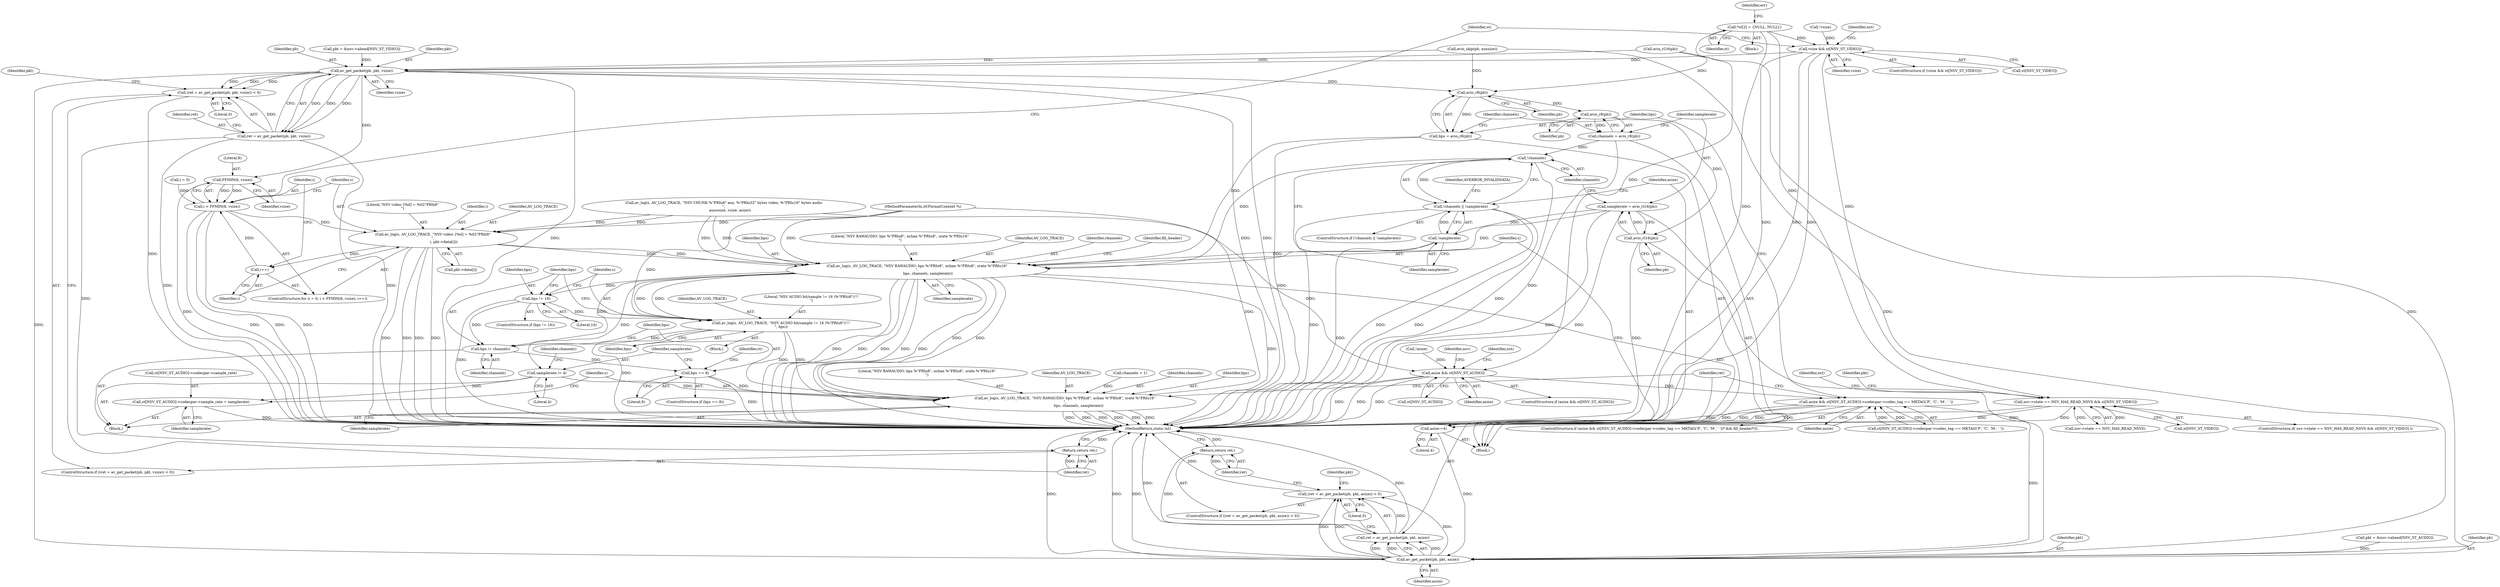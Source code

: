 digraph "0_libav_fe6eea99efac66839052af547426518efd970b24@pointer" {
"1000133" [label="(Call,*st[2] = {NULL, NULL})"];
"1000357" [label="(Call,vsize && st[NSV_ST_VIDEO])"];
"1000382" [label="(Call,av_get_packet(pb, pkt, vsize))"];
"1000379" [label="(Call,(ret = av_get_packet(pb, pkt, vsize)) < 0)"];
"1000380" [label="(Call,ret = av_get_packet(pb, pkt, vsize))"];
"1000387" [label="(Return,return ret;)"];
"1000423" [label="(Call,FFMIN(8, vsize))"];
"1000421" [label="(Call,i < FFMIN(8, vsize))"];
"1000428" [label="(Call,av_log(s, AV_LOG_TRACE, \"NSV video: [%d] = %02\"PRIx8\"\n\",\n                   i, pkt->data[i]))"];
"1000426" [label="(Call,i++)"];
"1000517" [label="(Call,av_log(s, AV_LOG_TRACE, \"NSV RAWAUDIO: bps %\"PRIu8\", nchan %\"PRIu8\", srate %\"PRIu16\"\n\",\n                   bps, channels, samplerate))"];
"1000535" [label="(Call,bps != 16)"];
"1000539" [label="(Call,av_log(s, AV_LOG_TRACE, \"NSV AUDIO bit/sample != 16 (%\"PRIu8\")!!!\n\", bps))"];
"1000544" [label="(Call,bps /= channels)"];
"1000548" [label="(Call,bps == 8)"];
"1000584" [label="(Call,av_log(s, AV_LOG_TRACE, \"NSV RAWAUDIO: bps %\"PRIu8\", nchan %\"PRIu8\", srate %\"PRIu16\"\n\",\n                        bps, channels, samplerate))"];
"1000560" [label="(Call,samplerate /= 4)"];
"1000575" [label="(Call,st[NSV_ST_AUDIO]->codecpar->sample_rate = samplerate)"];
"1000496" [label="(Call,avio_r8(pb))"];
"1000494" [label="(Call,bps = avio_r8(pb))"];
"1000500" [label="(Call,avio_r8(pb))"];
"1000498" [label="(Call,channels = avio_r8(pb))"];
"1000508" [label="(Call,!channels)"];
"1000507" [label="(Call,!channels || !samplerate)"];
"1000504" [label="(Call,avio_rl16(pb))"];
"1000502" [label="(Call,samplerate = avio_rl16(pb))"];
"1000510" [label="(Call,!samplerate)"];
"1000595" [label="(Call,av_get_packet(pb, pkt, asize))"];
"1000592" [label="(Call,(ret = av_get_packet(pb, pkt, asize)) < 0)"];
"1000593" [label="(Call,ret = av_get_packet(pb, pkt, asize))"];
"1000600" [label="(Return,return ret;)"];
"1000624" [label="(Call,nsv->state == NSV_HAS_READ_NSVS && st[NSV_ST_VIDEO])"];
"1000453" [label="(Call,asize && st[NSV_ST_AUDIO])"];
"1000475" [label="(Call,asize && st[NSV_ST_AUDIO]->codecpar->codec_tag == MKTAG('P', 'C', 'M', ' '))"];
"1000514" [label="(Call,asize-=4)"];
"1000426" [label="(Call,i++)"];
"1000584" [label="(Call,av_log(s, AV_LOG_TRACE, \"NSV RAWAUDIO: bps %\"PRIu8\", nchan %\"PRIu8\", srate %\"PRIu16\"\n\",\n                        bps, channels, samplerate))"];
"1000453" [label="(Call,asize && st[NSV_ST_AUDIO])"];
"1000636" [label="(Identifier,pkt)"];
"1000384" [label="(Identifier,pkt)"];
"1000494" [label="(Call,bps = avio_r8(pb))"];
"1000427" [label="(Identifier,i)"];
"1000521" [label="(Identifier,bps)"];
"1000601" [label="(Identifier,ret)"];
"1000587" [label="(Literal,\"NSV RAWAUDIO: bps %\"PRIu8\", nchan %\"PRIu8\", srate %\"PRIu16\"\n\")"];
"1000357" [label="(Call,vsize && st[NSV_ST_VIDEO])"];
"1000490" [label="(Block,)"];
"1000381" [label="(Identifier,ret)"];
"1000562" [label="(Literal,4)"];
"1000586" [label="(Identifier,AV_LOG_TRACE)"];
"1000475" [label="(Call,asize && st[NSV_ST_AUDIO]->codecpar->codec_tag == MKTAG('P', 'C', 'M', ' '))"];
"1000133" [label="(Call,*st[2] = {NULL, NULL})"];
"1000550" [label="(Literal,8)"];
"1000358" [label="(Identifier,vsize)"];
"1000547" [label="(ControlStructure,if (bps == 8))"];
"1000585" [label="(Identifier,s)"];
"1000545" [label="(Identifier,bps)"];
"1000356" [label="(ControlStructure,if (vsize && st[NSV_ST_VIDEO]))"];
"1000460" [label="(Identifier,nst)"];
"1000576" [label="(Call,st[NSV_ST_AUDIO]->codecpar->sample_rate)"];
"1000440" [label="(Identifier,st)"];
"1000564" [label="(Identifier,channels)"];
"1000598" [label="(Identifier,asize)"];
"1000546" [label="(Identifier,channels)"];
"1000117" [label="(MethodParameterIn,AVFormatContext *s)"];
"1000386" [label="(Literal,0)"];
"1000496" [label="(Call,avio_r8(pb))"];
"1000385" [label="(Identifier,vsize)"];
"1000563" [label="(Call,channels = 1)"];
"1000510" [label="(Call,!samplerate)"];
"1000501" [label="(Identifier,pb)"];
"1000513" [label="(Identifier,AVERROR_INVALIDDATA)"];
"1000543" [label="(Identifier,bps)"];
"1000421" [label="(Call,i < FFMIN(8, vsize))"];
"1000455" [label="(Call,st[NSV_ST_AUDIO])"];
"1000515" [label="(Identifier,asize)"];
"1000623" [label="(ControlStructure,if( nsv->state == NSV_HAS_READ_NSVS && st[NSV_ST_VIDEO] ))"];
"1000593" [label="(Call,ret = av_get_packet(pb, pkt, asize))"];
"1000520" [label="(Literal,\"NSV RAWAUDIO: bps %\"PRIu8\", nchan %\"PRIu8\", srate %\"PRIu16\"\n\")"];
"1000597" [label="(Identifier,pkt)"];
"1000544" [label="(Call,bps /= channels)"];
"1000242" [label="(Call,avio_rl16(pb))"];
"1000424" [label="(Literal,8)"];
"1000391" [label="(Identifier,pkt)"];
"1000548" [label="(Call,bps == 8)"];
"1000429" [label="(Identifier,s)"];
"1000418" [label="(Call,i = 0)"];
"1000561" [label="(Identifier,samplerate)"];
"1000499" [label="(Identifier,channels)"];
"1000624" [label="(Call,nsv->state == NSV_HAS_READ_NSVS && st[NSV_ST_VIDEO])"];
"1000428" [label="(Call,av_log(s, AV_LOG_TRACE, \"NSV video: [%d] = %02\"PRIx8\"\n\",\n                   i, pkt->data[i]))"];
"1000534" [label="(ControlStructure,if (bps != 16))"];
"1000519" [label="(Identifier,AV_LOG_TRACE)"];
"1000595" [label="(Call,av_get_packet(pb, pkt, asize))"];
"1000417" [label="(ControlStructure,for (i = 0; i < FFMIN(8, vsize); i++))"];
"1000387" [label="(Return,return ret;)"];
"1000431" [label="(Literal,\"NSV video: [%d] = %02\"PRIx8\"\n\")"];
"1000380" [label="(Call,ret = av_get_packet(pb, pkt, vsize))"];
"1000425" [label="(Identifier,vsize)"];
"1000134" [label="(Identifier,st)"];
"1000516" [label="(Literal,4)"];
"1000119" [label="(Block,)"];
"1000591" [label="(ControlStructure,if ((ret = av_get_packet(pb, pkt, asize)) < 0))"];
"1000508" [label="(Call,!channels)"];
"1000502" [label="(Call,samplerate = avio_rl16(pb))"];
"1000575" [label="(Call,st[NSV_ST_AUDIO]->codecpar->sample_rate = samplerate)"];
"1000305" [label="(Call,!asize)"];
"1000679" [label="(Identifier,nst)"];
"1000688" [label="(MethodReturn,static int)"];
"1000560" [label="(Call,samplerate /= 4)"];
"1000540" [label="(Identifier,s)"];
"1000379" [label="(Call,(ret = av_get_packet(pb, pkt, vsize)) < 0)"];
"1000583" [label="(Identifier,samplerate)"];
"1000514" [label="(Call,asize-=4)"];
"1000541" [label="(Identifier,AV_LOG_TRACE)"];
"1000422" [label="(Identifier,i)"];
"1000683" [label="(Identifier,nsv)"];
"1000625" [label="(Call,nsv->state == NSV_HAS_READ_NSVS)"];
"1000511" [label="(Identifier,samplerate)"];
"1000498" [label="(Call,channels = avio_r8(pb))"];
"1000522" [label="(Identifier,channels)"];
"1000383" [label="(Identifier,pb)"];
"1000500" [label="(Call,avio_r8(pb))"];
"1000388" [label="(Identifier,ret)"];
"1000526" [label="(Block,)"];
"1000630" [label="(Call,st[NSV_ST_VIDEO])"];
"1000538" [label="(Block,)"];
"1000474" [label="(ControlStructure,if (asize && st[NSV_ST_AUDIO]->codecpar->codec_tag == MKTAG('P', 'C', 'M', ' ')/* && fill_header*/))"];
"1000140" [label="(Identifier,err)"];
"1000466" [label="(Call,pkt = &nsv->ahead[NSV_ST_AUDIO])"];
"1000599" [label="(Literal,0)"];
"1000378" [label="(ControlStructure,if ((ret = av_get_packet(pb, pkt, vsize)) < 0))"];
"1000433" [label="(Call,pkt->data[i])"];
"1000382" [label="(Call,av_get_packet(pb, pkt, vsize))"];
"1000549" [label="(Identifier,bps)"];
"1000506" [label="(ControlStructure,if (!channels || !samplerate))"];
"1000594" [label="(Identifier,ret)"];
"1000523" [label="(Identifier,samplerate)"];
"1000542" [label="(Literal,\"NSV AUDIO bit/sample != 16 (%\"PRIu8\")!!!\n\")"];
"1000505" [label="(Identifier,pb)"];
"1000303" [label="(Call,!vsize)"];
"1000256" [label="(Call,av_log(s, AV_LOG_TRACE, \"NSV CHUNK %\"PRIu8\" aux, %\"PRIu32\" bytes video, %\"PRIu16\" bytes audio\n\",\n           auxcount, vsize, asize))"];
"1000600" [label="(Return,return ret;)"];
"1000370" [label="(Call,pkt = &nsv->ahead[NSV_ST_VIDEO])"];
"1000517" [label="(Call,av_log(s, AV_LOG_TRACE, \"NSV RAWAUDIO: bps %\"PRIu8\", nchan %\"PRIu8\", srate %\"PRIu16\"\n\",\n                   bps, channels, samplerate))"];
"1000535" [label="(Call,bps != 16)"];
"1000590" [label="(Identifier,samplerate)"];
"1000476" [label="(Identifier,asize)"];
"1000477" [label="(Call,st[NSV_ST_AUDIO]->codecpar->codec_tag == MKTAG('P', 'C', 'M', ' '))"];
"1000282" [label="(Call,avio_skip(pb, auxsize))"];
"1000495" [label="(Identifier,bps)"];
"1000537" [label="(Literal,16)"];
"1000423" [label="(Call,FFMIN(8, vsize))"];
"1000518" [label="(Identifier,s)"];
"1000454" [label="(Identifier,asize)"];
"1000536" [label="(Identifier,bps)"];
"1000596" [label="(Identifier,pb)"];
"1000589" [label="(Identifier,channels)"];
"1000509" [label="(Identifier,channels)"];
"1000497" [label="(Identifier,pb)"];
"1000432" [label="(Identifier,i)"];
"1000588" [label="(Identifier,bps)"];
"1000452" [label="(ControlStructure,if (asize && st[NSV_ST_AUDIO]))"];
"1000364" [label="(Identifier,nst)"];
"1000507" [label="(Call,!channels || !samplerate)"];
"1000525" [label="(Identifier,fill_header)"];
"1000359" [label="(Call,st[NSV_ST_VIDEO])"];
"1000592" [label="(Call,(ret = av_get_packet(pb, pkt, asize)) < 0)"];
"1000604" [label="(Identifier,pkt)"];
"1000555" [label="(Identifier,st)"];
"1000503" [label="(Identifier,samplerate)"];
"1000430" [label="(Identifier,AV_LOG_TRACE)"];
"1000539" [label="(Call,av_log(s, AV_LOG_TRACE, \"NSV AUDIO bit/sample != 16 (%\"PRIu8\")!!!\n\", bps))"];
"1000504" [label="(Call,avio_rl16(pb))"];
"1000133" -> "1000119"  [label="AST: "];
"1000133" -> "1000134"  [label="CFG: "];
"1000134" -> "1000133"  [label="AST: "];
"1000140" -> "1000133"  [label="CFG: "];
"1000133" -> "1000688"  [label="DDG: "];
"1000133" -> "1000357"  [label="DDG: "];
"1000133" -> "1000453"  [label="DDG: "];
"1000133" -> "1000624"  [label="DDG: "];
"1000357" -> "1000356"  [label="AST: "];
"1000357" -> "1000358"  [label="CFG: "];
"1000357" -> "1000359"  [label="CFG: "];
"1000358" -> "1000357"  [label="AST: "];
"1000359" -> "1000357"  [label="AST: "];
"1000364" -> "1000357"  [label="CFG: "];
"1000440" -> "1000357"  [label="CFG: "];
"1000357" -> "1000688"  [label="DDG: "];
"1000357" -> "1000688"  [label="DDG: "];
"1000357" -> "1000688"  [label="DDG: "];
"1000303" -> "1000357"  [label="DDG: "];
"1000357" -> "1000382"  [label="DDG: "];
"1000357" -> "1000624"  [label="DDG: "];
"1000382" -> "1000380"  [label="AST: "];
"1000382" -> "1000385"  [label="CFG: "];
"1000383" -> "1000382"  [label="AST: "];
"1000384" -> "1000382"  [label="AST: "];
"1000385" -> "1000382"  [label="AST: "];
"1000380" -> "1000382"  [label="CFG: "];
"1000382" -> "1000688"  [label="DDG: "];
"1000382" -> "1000688"  [label="DDG: "];
"1000382" -> "1000688"  [label="DDG: "];
"1000382" -> "1000379"  [label="DDG: "];
"1000382" -> "1000379"  [label="DDG: "];
"1000382" -> "1000379"  [label="DDG: "];
"1000382" -> "1000380"  [label="DDG: "];
"1000382" -> "1000380"  [label="DDG: "];
"1000382" -> "1000380"  [label="DDG: "];
"1000282" -> "1000382"  [label="DDG: "];
"1000242" -> "1000382"  [label="DDG: "];
"1000370" -> "1000382"  [label="DDG: "];
"1000382" -> "1000423"  [label="DDG: "];
"1000382" -> "1000496"  [label="DDG: "];
"1000382" -> "1000595"  [label="DDG: "];
"1000379" -> "1000378"  [label="AST: "];
"1000379" -> "1000386"  [label="CFG: "];
"1000380" -> "1000379"  [label="AST: "];
"1000386" -> "1000379"  [label="AST: "];
"1000388" -> "1000379"  [label="CFG: "];
"1000391" -> "1000379"  [label="CFG: "];
"1000379" -> "1000688"  [label="DDG: "];
"1000380" -> "1000379"  [label="DDG: "];
"1000381" -> "1000380"  [label="AST: "];
"1000386" -> "1000380"  [label="CFG: "];
"1000380" -> "1000688"  [label="DDG: "];
"1000380" -> "1000688"  [label="DDG: "];
"1000380" -> "1000387"  [label="DDG: "];
"1000387" -> "1000378"  [label="AST: "];
"1000387" -> "1000388"  [label="CFG: "];
"1000388" -> "1000387"  [label="AST: "];
"1000688" -> "1000387"  [label="CFG: "];
"1000387" -> "1000688"  [label="DDG: "];
"1000388" -> "1000387"  [label="DDG: "];
"1000423" -> "1000421"  [label="AST: "];
"1000423" -> "1000425"  [label="CFG: "];
"1000424" -> "1000423"  [label="AST: "];
"1000425" -> "1000423"  [label="AST: "];
"1000421" -> "1000423"  [label="CFG: "];
"1000423" -> "1000688"  [label="DDG: "];
"1000423" -> "1000421"  [label="DDG: "];
"1000423" -> "1000421"  [label="DDG: "];
"1000421" -> "1000417"  [label="AST: "];
"1000422" -> "1000421"  [label="AST: "];
"1000429" -> "1000421"  [label="CFG: "];
"1000440" -> "1000421"  [label="CFG: "];
"1000421" -> "1000688"  [label="DDG: "];
"1000421" -> "1000688"  [label="DDG: "];
"1000421" -> "1000688"  [label="DDG: "];
"1000426" -> "1000421"  [label="DDG: "];
"1000418" -> "1000421"  [label="DDG: "];
"1000421" -> "1000428"  [label="DDG: "];
"1000428" -> "1000417"  [label="AST: "];
"1000428" -> "1000433"  [label="CFG: "];
"1000429" -> "1000428"  [label="AST: "];
"1000430" -> "1000428"  [label="AST: "];
"1000431" -> "1000428"  [label="AST: "];
"1000432" -> "1000428"  [label="AST: "];
"1000433" -> "1000428"  [label="AST: "];
"1000427" -> "1000428"  [label="CFG: "];
"1000428" -> "1000688"  [label="DDG: "];
"1000428" -> "1000688"  [label="DDG: "];
"1000428" -> "1000688"  [label="DDG: "];
"1000428" -> "1000688"  [label="DDG: "];
"1000428" -> "1000426"  [label="DDG: "];
"1000256" -> "1000428"  [label="DDG: "];
"1000256" -> "1000428"  [label="DDG: "];
"1000117" -> "1000428"  [label="DDG: "];
"1000428" -> "1000517"  [label="DDG: "];
"1000428" -> "1000517"  [label="DDG: "];
"1000426" -> "1000417"  [label="AST: "];
"1000426" -> "1000427"  [label="CFG: "];
"1000427" -> "1000426"  [label="AST: "];
"1000422" -> "1000426"  [label="CFG: "];
"1000517" -> "1000490"  [label="AST: "];
"1000517" -> "1000523"  [label="CFG: "];
"1000518" -> "1000517"  [label="AST: "];
"1000519" -> "1000517"  [label="AST: "];
"1000520" -> "1000517"  [label="AST: "];
"1000521" -> "1000517"  [label="AST: "];
"1000522" -> "1000517"  [label="AST: "];
"1000523" -> "1000517"  [label="AST: "];
"1000525" -> "1000517"  [label="CFG: "];
"1000517" -> "1000688"  [label="DDG: "];
"1000517" -> "1000688"  [label="DDG: "];
"1000517" -> "1000688"  [label="DDG: "];
"1000517" -> "1000688"  [label="DDG: "];
"1000517" -> "1000688"  [label="DDG: "];
"1000517" -> "1000688"  [label="DDG: "];
"1000256" -> "1000517"  [label="DDG: "];
"1000256" -> "1000517"  [label="DDG: "];
"1000117" -> "1000517"  [label="DDG: "];
"1000494" -> "1000517"  [label="DDG: "];
"1000508" -> "1000517"  [label="DDG: "];
"1000502" -> "1000517"  [label="DDG: "];
"1000510" -> "1000517"  [label="DDG: "];
"1000517" -> "1000535"  [label="DDG: "];
"1000517" -> "1000539"  [label="DDG: "];
"1000517" -> "1000539"  [label="DDG: "];
"1000517" -> "1000544"  [label="DDG: "];
"1000517" -> "1000560"  [label="DDG: "];
"1000517" -> "1000584"  [label="DDG: "];
"1000517" -> "1000584"  [label="DDG: "];
"1000535" -> "1000534"  [label="AST: "];
"1000535" -> "1000537"  [label="CFG: "];
"1000536" -> "1000535"  [label="AST: "];
"1000537" -> "1000535"  [label="AST: "];
"1000540" -> "1000535"  [label="CFG: "];
"1000545" -> "1000535"  [label="CFG: "];
"1000535" -> "1000688"  [label="DDG: "];
"1000535" -> "1000539"  [label="DDG: "];
"1000535" -> "1000544"  [label="DDG: "];
"1000539" -> "1000538"  [label="AST: "];
"1000539" -> "1000543"  [label="CFG: "];
"1000540" -> "1000539"  [label="AST: "];
"1000541" -> "1000539"  [label="AST: "];
"1000542" -> "1000539"  [label="AST: "];
"1000543" -> "1000539"  [label="AST: "];
"1000545" -> "1000539"  [label="CFG: "];
"1000539" -> "1000688"  [label="DDG: "];
"1000117" -> "1000539"  [label="DDG: "];
"1000539" -> "1000544"  [label="DDG: "];
"1000539" -> "1000584"  [label="DDG: "];
"1000539" -> "1000584"  [label="DDG: "];
"1000544" -> "1000526"  [label="AST: "];
"1000544" -> "1000546"  [label="CFG: "];
"1000545" -> "1000544"  [label="AST: "];
"1000546" -> "1000544"  [label="AST: "];
"1000549" -> "1000544"  [label="CFG: "];
"1000544" -> "1000548"  [label="DDG: "];
"1000548" -> "1000547"  [label="AST: "];
"1000548" -> "1000550"  [label="CFG: "];
"1000549" -> "1000548"  [label="AST: "];
"1000550" -> "1000548"  [label="AST: "];
"1000555" -> "1000548"  [label="CFG: "];
"1000561" -> "1000548"  [label="CFG: "];
"1000548" -> "1000688"  [label="DDG: "];
"1000548" -> "1000584"  [label="DDG: "];
"1000584" -> "1000526"  [label="AST: "];
"1000584" -> "1000590"  [label="CFG: "];
"1000585" -> "1000584"  [label="AST: "];
"1000586" -> "1000584"  [label="AST: "];
"1000587" -> "1000584"  [label="AST: "];
"1000588" -> "1000584"  [label="AST: "];
"1000589" -> "1000584"  [label="AST: "];
"1000590" -> "1000584"  [label="AST: "];
"1000594" -> "1000584"  [label="CFG: "];
"1000584" -> "1000688"  [label="DDG: "];
"1000584" -> "1000688"  [label="DDG: "];
"1000584" -> "1000688"  [label="DDG: "];
"1000584" -> "1000688"  [label="DDG: "];
"1000584" -> "1000688"  [label="DDG: "];
"1000584" -> "1000688"  [label="DDG: "];
"1000117" -> "1000584"  [label="DDG: "];
"1000563" -> "1000584"  [label="DDG: "];
"1000560" -> "1000584"  [label="DDG: "];
"1000560" -> "1000526"  [label="AST: "];
"1000560" -> "1000562"  [label="CFG: "];
"1000561" -> "1000560"  [label="AST: "];
"1000562" -> "1000560"  [label="AST: "];
"1000564" -> "1000560"  [label="CFG: "];
"1000560" -> "1000575"  [label="DDG: "];
"1000575" -> "1000526"  [label="AST: "];
"1000575" -> "1000583"  [label="CFG: "];
"1000576" -> "1000575"  [label="AST: "];
"1000583" -> "1000575"  [label="AST: "];
"1000585" -> "1000575"  [label="CFG: "];
"1000575" -> "1000688"  [label="DDG: "];
"1000496" -> "1000494"  [label="AST: "];
"1000496" -> "1000497"  [label="CFG: "];
"1000497" -> "1000496"  [label="AST: "];
"1000494" -> "1000496"  [label="CFG: "];
"1000496" -> "1000494"  [label="DDG: "];
"1000282" -> "1000496"  [label="DDG: "];
"1000242" -> "1000496"  [label="DDG: "];
"1000496" -> "1000500"  [label="DDG: "];
"1000494" -> "1000490"  [label="AST: "];
"1000495" -> "1000494"  [label="AST: "];
"1000499" -> "1000494"  [label="CFG: "];
"1000494" -> "1000688"  [label="DDG: "];
"1000500" -> "1000498"  [label="AST: "];
"1000500" -> "1000501"  [label="CFG: "];
"1000501" -> "1000500"  [label="AST: "];
"1000498" -> "1000500"  [label="CFG: "];
"1000500" -> "1000498"  [label="DDG: "];
"1000500" -> "1000504"  [label="DDG: "];
"1000498" -> "1000490"  [label="AST: "];
"1000499" -> "1000498"  [label="AST: "];
"1000503" -> "1000498"  [label="CFG: "];
"1000498" -> "1000688"  [label="DDG: "];
"1000498" -> "1000508"  [label="DDG: "];
"1000508" -> "1000507"  [label="AST: "];
"1000508" -> "1000509"  [label="CFG: "];
"1000509" -> "1000508"  [label="AST: "];
"1000511" -> "1000508"  [label="CFG: "];
"1000507" -> "1000508"  [label="CFG: "];
"1000508" -> "1000688"  [label="DDG: "];
"1000508" -> "1000507"  [label="DDG: "];
"1000507" -> "1000506"  [label="AST: "];
"1000507" -> "1000510"  [label="CFG: "];
"1000510" -> "1000507"  [label="AST: "];
"1000513" -> "1000507"  [label="CFG: "];
"1000515" -> "1000507"  [label="CFG: "];
"1000507" -> "1000688"  [label="DDG: "];
"1000507" -> "1000688"  [label="DDG: "];
"1000507" -> "1000688"  [label="DDG: "];
"1000510" -> "1000507"  [label="DDG: "];
"1000504" -> "1000502"  [label="AST: "];
"1000504" -> "1000505"  [label="CFG: "];
"1000505" -> "1000504"  [label="AST: "];
"1000502" -> "1000504"  [label="CFG: "];
"1000504" -> "1000688"  [label="DDG: "];
"1000504" -> "1000502"  [label="DDG: "];
"1000504" -> "1000595"  [label="DDG: "];
"1000502" -> "1000490"  [label="AST: "];
"1000503" -> "1000502"  [label="AST: "];
"1000509" -> "1000502"  [label="CFG: "];
"1000502" -> "1000688"  [label="DDG: "];
"1000502" -> "1000688"  [label="DDG: "];
"1000502" -> "1000510"  [label="DDG: "];
"1000510" -> "1000511"  [label="CFG: "];
"1000511" -> "1000510"  [label="AST: "];
"1000510" -> "1000688"  [label="DDG: "];
"1000595" -> "1000593"  [label="AST: "];
"1000595" -> "1000598"  [label="CFG: "];
"1000596" -> "1000595"  [label="AST: "];
"1000597" -> "1000595"  [label="AST: "];
"1000598" -> "1000595"  [label="AST: "];
"1000593" -> "1000595"  [label="CFG: "];
"1000595" -> "1000688"  [label="DDG: "];
"1000595" -> "1000688"  [label="DDG: "];
"1000595" -> "1000688"  [label="DDG: "];
"1000595" -> "1000592"  [label="DDG: "];
"1000595" -> "1000592"  [label="DDG: "];
"1000595" -> "1000592"  [label="DDG: "];
"1000595" -> "1000593"  [label="DDG: "];
"1000595" -> "1000593"  [label="DDG: "];
"1000595" -> "1000593"  [label="DDG: "];
"1000282" -> "1000595"  [label="DDG: "];
"1000242" -> "1000595"  [label="DDG: "];
"1000466" -> "1000595"  [label="DDG: "];
"1000475" -> "1000595"  [label="DDG: "];
"1000514" -> "1000595"  [label="DDG: "];
"1000592" -> "1000591"  [label="AST: "];
"1000592" -> "1000599"  [label="CFG: "];
"1000593" -> "1000592"  [label="AST: "];
"1000599" -> "1000592"  [label="AST: "];
"1000601" -> "1000592"  [label="CFG: "];
"1000604" -> "1000592"  [label="CFG: "];
"1000592" -> "1000688"  [label="DDG: "];
"1000593" -> "1000592"  [label="DDG: "];
"1000594" -> "1000593"  [label="AST: "];
"1000599" -> "1000593"  [label="CFG: "];
"1000593" -> "1000688"  [label="DDG: "];
"1000593" -> "1000688"  [label="DDG: "];
"1000593" -> "1000600"  [label="DDG: "];
"1000600" -> "1000591"  [label="AST: "];
"1000600" -> "1000601"  [label="CFG: "];
"1000601" -> "1000600"  [label="AST: "];
"1000688" -> "1000600"  [label="CFG: "];
"1000600" -> "1000688"  [label="DDG: "];
"1000601" -> "1000600"  [label="DDG: "];
"1000624" -> "1000623"  [label="AST: "];
"1000624" -> "1000625"  [label="CFG: "];
"1000624" -> "1000630"  [label="CFG: "];
"1000625" -> "1000624"  [label="AST: "];
"1000630" -> "1000624"  [label="AST: "];
"1000636" -> "1000624"  [label="CFG: "];
"1000679" -> "1000624"  [label="CFG: "];
"1000624" -> "1000688"  [label="DDG: "];
"1000624" -> "1000688"  [label="DDG: "];
"1000624" -> "1000688"  [label="DDG: "];
"1000625" -> "1000624"  [label="DDG: "];
"1000625" -> "1000624"  [label="DDG: "];
"1000453" -> "1000452"  [label="AST: "];
"1000453" -> "1000454"  [label="CFG: "];
"1000453" -> "1000455"  [label="CFG: "];
"1000454" -> "1000453"  [label="AST: "];
"1000455" -> "1000453"  [label="AST: "];
"1000460" -> "1000453"  [label="CFG: "];
"1000683" -> "1000453"  [label="CFG: "];
"1000453" -> "1000688"  [label="DDG: "];
"1000453" -> "1000688"  [label="DDG: "];
"1000453" -> "1000688"  [label="DDG: "];
"1000305" -> "1000453"  [label="DDG: "];
"1000256" -> "1000453"  [label="DDG: "];
"1000453" -> "1000475"  [label="DDG: "];
"1000475" -> "1000474"  [label="AST: "];
"1000475" -> "1000476"  [label="CFG: "];
"1000475" -> "1000477"  [label="CFG: "];
"1000476" -> "1000475"  [label="AST: "];
"1000477" -> "1000475"  [label="AST: "];
"1000495" -> "1000475"  [label="CFG: "];
"1000594" -> "1000475"  [label="CFG: "];
"1000475" -> "1000688"  [label="DDG: "];
"1000475" -> "1000688"  [label="DDG: "];
"1000475" -> "1000688"  [label="DDG: "];
"1000477" -> "1000475"  [label="DDG: "];
"1000477" -> "1000475"  [label="DDG: "];
"1000475" -> "1000514"  [label="DDG: "];
"1000514" -> "1000490"  [label="AST: "];
"1000514" -> "1000516"  [label="CFG: "];
"1000515" -> "1000514"  [label="AST: "];
"1000516" -> "1000514"  [label="AST: "];
"1000518" -> "1000514"  [label="CFG: "];
}
